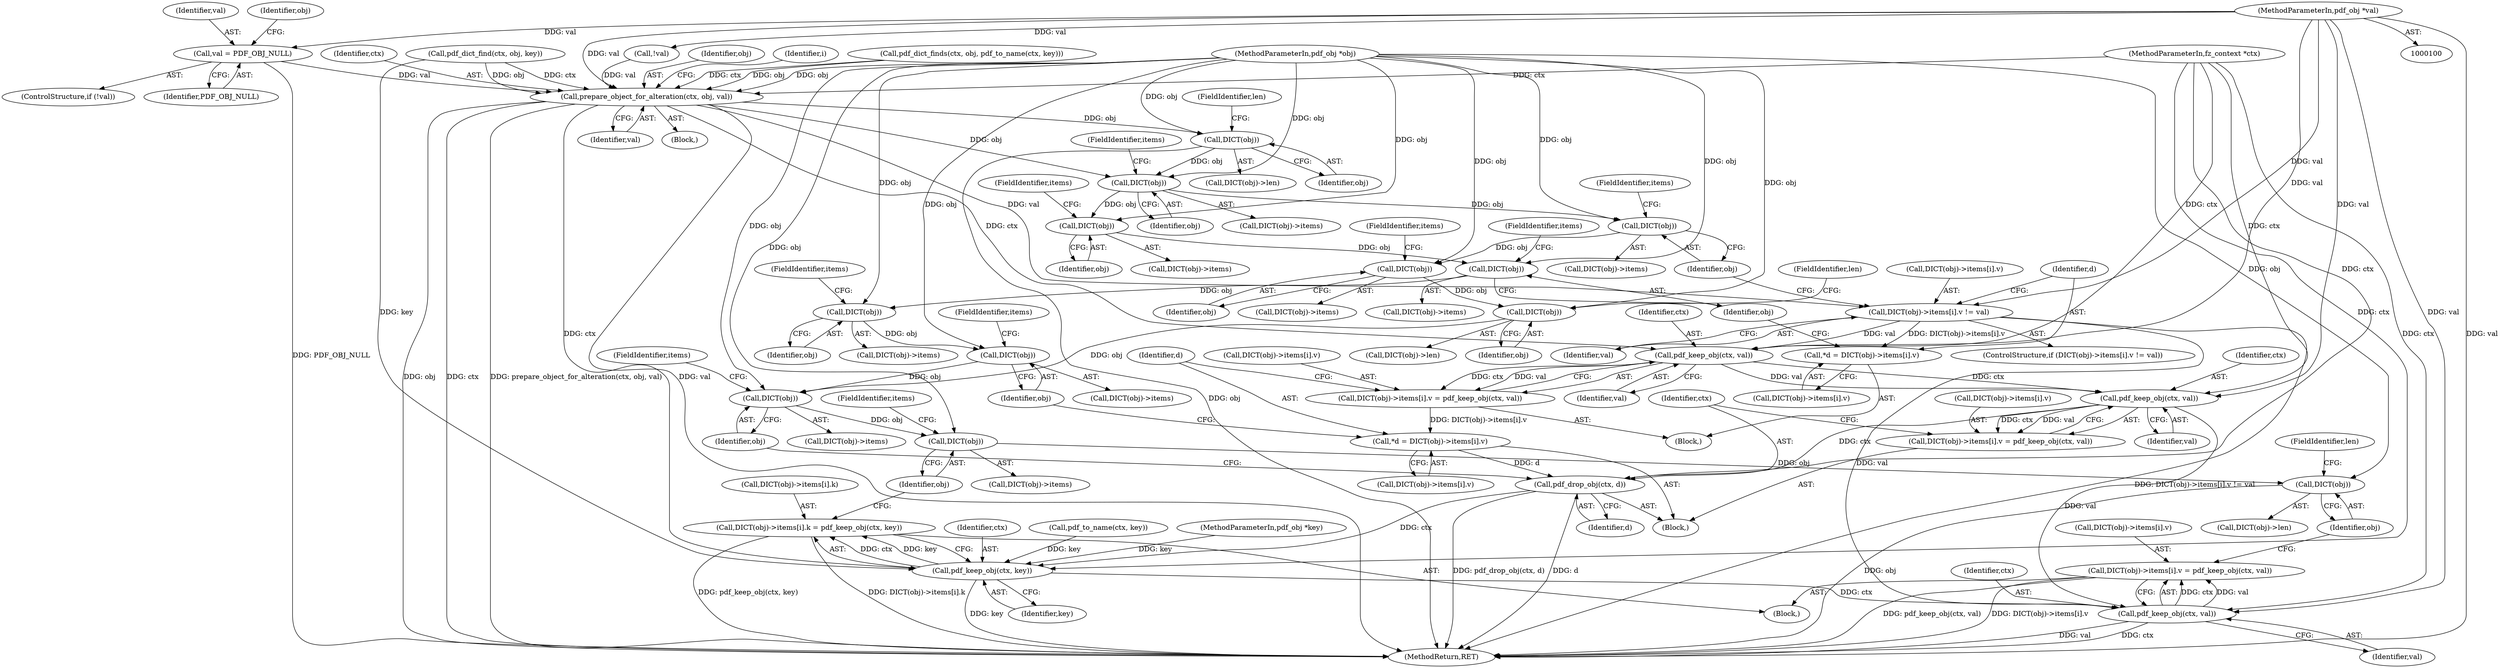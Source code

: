 digraph "1_ghostscript_1e03c06456d997435019fb3526fa2d4be7dbc6ec@pointer" {
"1000122" [label="(Call,val = PDF_OBJ_NULL)"];
"1000104" [label="(MethodParameterIn,pdf_obj *val)"];
"1000161" [label="(Call,prepare_object_for_alteration(ctx, obj, val))"];
"1000173" [label="(Call,DICT(obj))"];
"1000182" [label="(Call,DICT(obj))"];
"1000195" [label="(Call,DICT(obj))"];
"1000204" [label="(Call,DICT(obj))"];
"1000219" [label="(Call,DICT(obj))"];
"1000228" [label="(Call,DICT(obj))"];
"1000270" [label="(Call,DICT(obj))"];
"1000282" [label="(Call,DICT(obj))"];
"1000292" [label="(Call,DICT(obj))"];
"1000244" [label="(Call,DICT(obj))"];
"1000253" [label="(Call,DICT(obj))"];
"1000260" [label="(Call,DICT(obj))"];
"1000178" [label="(Call,DICT(obj)->items[i].v != val)"];
"1000190" [label="(Call,*d = DICT(obj)->items[i].v)"];
"1000209" [label="(Call,pdf_keep_obj(ctx, val))"];
"1000200" [label="(Call,DICT(obj)->items[i].v = pdf_keep_obj(ctx, val))"];
"1000214" [label="(Call,*d = DICT(obj)->items[i].v)"];
"1000236" [label="(Call,pdf_drop_obj(ctx, d))"];
"1000275" [label="(Call,pdf_keep_obj(ctx, key))"];
"1000266" [label="(Call,DICT(obj)->items[i].k = pdf_keep_obj(ctx, key))"];
"1000287" [label="(Call,pdf_keep_obj(ctx, val))"];
"1000278" [label="(Call,DICT(obj)->items[i].v = pdf_keep_obj(ctx, val))"];
"1000233" [label="(Call,pdf_keep_obj(ctx, val))"];
"1000224" [label="(Call,DICT(obj)->items[i].v = pdf_keep_obj(ctx, val))"];
"1000182" [label="(Call,DICT(obj))"];
"1000277" [label="(Identifier,key)"];
"1000212" [label="(Block,)"];
"1000288" [label="(Identifier,ctx)"];
"1000282" [label="(Call,DICT(obj))"];
"1000276" [label="(Identifier,ctx)"];
"1000210" [label="(Identifier,ctx)"];
"1000194" [label="(Call,DICT(obj)->items)"];
"1000294" [label="(FieldIdentifier,len)"];
"1000278" [label="(Call,DICT(obj)->items[i].v = pdf_keep_obj(ctx, val))"];
"1000197" [label="(FieldIdentifier,items)"];
"1000216" [label="(Call,DICT(obj)->items[i].v)"];
"1000164" [label="(Identifier,val)"];
"1000236" [label="(Call,pdf_drop_obj(ctx, d))"];
"1000161" [label="(Call,prepare_object_for_alteration(ctx, obj, val))"];
"1000190" [label="(Call,*d = DICT(obj)->items[i].v)"];
"1000260" [label="(Call,DICT(obj))"];
"1000211" [label="(Identifier,val)"];
"1000253" [label="(Call,DICT(obj))"];
"1000188" [label="(Block,)"];
"1000105" [label="(Block,)"];
"1000234" [label="(Identifier,ctx)"];
"1000195" [label="(Call,DICT(obj))"];
"1000173" [label="(Call,DICT(obj))"];
"1000177" [label="(ControlStructure,if (DICT(obj)->items[i].v != val))"];
"1000238" [label="(Identifier,d)"];
"1000158" [label="(Call,pdf_to_name(ctx, key))"];
"1000174" [label="(Identifier,obj)"];
"1000269" [label="(Call,DICT(obj)->items)"];
"1000119" [label="(ControlStructure,if (!val))"];
"1000184" [label="(FieldIdentifier,items)"];
"1000214" [label="(Call,*d = DICT(obj)->items[i].v)"];
"1000172" [label="(Call,DICT(obj)->len)"];
"1000275" [label="(Call,pdf_keep_obj(ctx, key))"];
"1000261" [label="(Identifier,obj)"];
"1000233" [label="(Call,pdf_keep_obj(ctx, val))"];
"1000123" [label="(Identifier,val)"];
"1000101" [label="(MethodParameterIn,fz_context *ctx)"];
"1000266" [label="(Call,DICT(obj)->items[i].k = pdf_keep_obj(ctx, key))"];
"1000271" [label="(Identifier,obj)"];
"1000191" [label="(Identifier,d)"];
"1000155" [label="(Call,pdf_dict_finds(ctx, obj, pdf_to_name(ctx, key)))"];
"1000196" [label="(Identifier,obj)"];
"1000120" [label="(Call,!val)"];
"1000221" [label="(FieldIdentifier,items)"];
"1000262" [label="(FieldIdentifier,len)"];
"1000201" [label="(Call,DICT(obj)->items[i].v)"];
"1000205" [label="(Identifier,obj)"];
"1000179" [label="(Call,DICT(obj)->items[i].v)"];
"1000291" [label="(Call,DICT(obj)->len)"];
"1000246" [label="(FieldIdentifier,items)"];
"1000162" [label="(Identifier,ctx)"];
"1000220" [label="(Identifier,obj)"];
"1000252" [label="(Call,DICT(obj)->items)"];
"1000281" [label="(Call,DICT(obj)->items)"];
"1000124" [label="(Identifier,PDF_OBJ_NULL)"];
"1000130" [label="(Identifier,obj)"];
"1000225" [label="(Call,DICT(obj)->items[i].v)"];
"1000122" [label="(Call,val = PDF_OBJ_NULL)"];
"1000215" [label="(Identifier,d)"];
"1000289" [label="(Identifier,val)"];
"1000292" [label="(Call,DICT(obj))"];
"1000219" [label="(Call,DICT(obj))"];
"1000203" [label="(Call,DICT(obj)->items)"];
"1000293" [label="(Identifier,obj)"];
"1000279" [label="(Call,DICT(obj)->items[i].v)"];
"1000287" [label="(Call,pdf_keep_obj(ctx, val))"];
"1000244" [label="(Call,DICT(obj))"];
"1000192" [label="(Call,DICT(obj)->items[i].v)"];
"1000230" [label="(FieldIdentifier,items)"];
"1000183" [label="(Identifier,obj)"];
"1000295" [label="(MethodReturn,RET)"];
"1000104" [label="(MethodParameterIn,pdf_obj *val)"];
"1000200" [label="(Call,DICT(obj)->items[i].v = pdf_keep_obj(ctx, val))"];
"1000206" [label="(FieldIdentifier,items)"];
"1000148" [label="(Call,pdf_dict_find(ctx, obj, key))"];
"1000259" [label="(Call,DICT(obj)->len)"];
"1000209" [label="(Call,pdf_keep_obj(ctx, val))"];
"1000284" [label="(FieldIdentifier,items)"];
"1000267" [label="(Call,DICT(obj)->items[i].k)"];
"1000227" [label="(Call,DICT(obj)->items)"];
"1000178" [label="(Call,DICT(obj)->items[i].v != val)"];
"1000283" [label="(Identifier,obj)"];
"1000163" [label="(Identifier,obj)"];
"1000270" [label="(Call,DICT(obj))"];
"1000224" [label="(Call,DICT(obj)->items[i].v = pdf_keep_obj(ctx, val))"];
"1000255" [label="(FieldIdentifier,items)"];
"1000175" [label="(FieldIdentifier,len)"];
"1000235" [label="(Identifier,val)"];
"1000218" [label="(Call,DICT(obj)->items)"];
"1000228" [label="(Call,DICT(obj))"];
"1000187" [label="(Identifier,val)"];
"1000102" [label="(MethodParameterIn,pdf_obj *obj)"];
"1000254" [label="(Identifier,obj)"];
"1000237" [label="(Identifier,ctx)"];
"1000176" [label="(Block,)"];
"1000204" [label="(Call,DICT(obj))"];
"1000272" [label="(FieldIdentifier,items)"];
"1000245" [label="(Identifier,obj)"];
"1000103" [label="(MethodParameterIn,pdf_obj *key)"];
"1000243" [label="(Call,DICT(obj)->items)"];
"1000229" [label="(Identifier,obj)"];
"1000168" [label="(Identifier,i)"];
"1000181" [label="(Call,DICT(obj)->items)"];
"1000122" -> "1000119"  [label="AST: "];
"1000122" -> "1000124"  [label="CFG: "];
"1000123" -> "1000122"  [label="AST: "];
"1000124" -> "1000122"  [label="AST: "];
"1000130" -> "1000122"  [label="CFG: "];
"1000122" -> "1000295"  [label="DDG: PDF_OBJ_NULL"];
"1000104" -> "1000122"  [label="DDG: val"];
"1000122" -> "1000161"  [label="DDG: val"];
"1000104" -> "1000100"  [label="AST: "];
"1000104" -> "1000295"  [label="DDG: val"];
"1000104" -> "1000120"  [label="DDG: val"];
"1000104" -> "1000161"  [label="DDG: val"];
"1000104" -> "1000178"  [label="DDG: val"];
"1000104" -> "1000209"  [label="DDG: val"];
"1000104" -> "1000233"  [label="DDG: val"];
"1000104" -> "1000287"  [label="DDG: val"];
"1000161" -> "1000105"  [label="AST: "];
"1000161" -> "1000164"  [label="CFG: "];
"1000162" -> "1000161"  [label="AST: "];
"1000163" -> "1000161"  [label="AST: "];
"1000164" -> "1000161"  [label="AST: "];
"1000168" -> "1000161"  [label="CFG: "];
"1000161" -> "1000295"  [label="DDG: val"];
"1000161" -> "1000295"  [label="DDG: obj"];
"1000161" -> "1000295"  [label="DDG: ctx"];
"1000161" -> "1000295"  [label="DDG: prepare_object_for_alteration(ctx, obj, val)"];
"1000148" -> "1000161"  [label="DDG: ctx"];
"1000148" -> "1000161"  [label="DDG: obj"];
"1000155" -> "1000161"  [label="DDG: ctx"];
"1000155" -> "1000161"  [label="DDG: obj"];
"1000101" -> "1000161"  [label="DDG: ctx"];
"1000102" -> "1000161"  [label="DDG: obj"];
"1000120" -> "1000161"  [label="DDG: val"];
"1000161" -> "1000173"  [label="DDG: obj"];
"1000161" -> "1000182"  [label="DDG: obj"];
"1000161" -> "1000178"  [label="DDG: val"];
"1000161" -> "1000209"  [label="DDG: ctx"];
"1000161" -> "1000275"  [label="DDG: ctx"];
"1000173" -> "1000172"  [label="AST: "];
"1000173" -> "1000174"  [label="CFG: "];
"1000174" -> "1000173"  [label="AST: "];
"1000175" -> "1000173"  [label="CFG: "];
"1000173" -> "1000295"  [label="DDG: obj"];
"1000102" -> "1000173"  [label="DDG: obj"];
"1000173" -> "1000182"  [label="DDG: obj"];
"1000182" -> "1000181"  [label="AST: "];
"1000182" -> "1000183"  [label="CFG: "];
"1000183" -> "1000182"  [label="AST: "];
"1000184" -> "1000182"  [label="CFG: "];
"1000102" -> "1000182"  [label="DDG: obj"];
"1000182" -> "1000195"  [label="DDG: obj"];
"1000182" -> "1000244"  [label="DDG: obj"];
"1000195" -> "1000194"  [label="AST: "];
"1000195" -> "1000196"  [label="CFG: "];
"1000196" -> "1000195"  [label="AST: "];
"1000197" -> "1000195"  [label="CFG: "];
"1000102" -> "1000195"  [label="DDG: obj"];
"1000195" -> "1000204"  [label="DDG: obj"];
"1000204" -> "1000203"  [label="AST: "];
"1000204" -> "1000205"  [label="CFG: "];
"1000205" -> "1000204"  [label="AST: "];
"1000206" -> "1000204"  [label="CFG: "];
"1000102" -> "1000204"  [label="DDG: obj"];
"1000204" -> "1000219"  [label="DDG: obj"];
"1000219" -> "1000218"  [label="AST: "];
"1000219" -> "1000220"  [label="CFG: "];
"1000220" -> "1000219"  [label="AST: "];
"1000221" -> "1000219"  [label="CFG: "];
"1000102" -> "1000219"  [label="DDG: obj"];
"1000219" -> "1000228"  [label="DDG: obj"];
"1000228" -> "1000227"  [label="AST: "];
"1000228" -> "1000229"  [label="CFG: "];
"1000229" -> "1000228"  [label="AST: "];
"1000230" -> "1000228"  [label="CFG: "];
"1000102" -> "1000228"  [label="DDG: obj"];
"1000228" -> "1000270"  [label="DDG: obj"];
"1000270" -> "1000269"  [label="AST: "];
"1000270" -> "1000271"  [label="CFG: "];
"1000271" -> "1000270"  [label="AST: "];
"1000272" -> "1000270"  [label="CFG: "];
"1000260" -> "1000270"  [label="DDG: obj"];
"1000102" -> "1000270"  [label="DDG: obj"];
"1000270" -> "1000282"  [label="DDG: obj"];
"1000282" -> "1000281"  [label="AST: "];
"1000282" -> "1000283"  [label="CFG: "];
"1000283" -> "1000282"  [label="AST: "];
"1000284" -> "1000282"  [label="CFG: "];
"1000102" -> "1000282"  [label="DDG: obj"];
"1000282" -> "1000292"  [label="DDG: obj"];
"1000292" -> "1000291"  [label="AST: "];
"1000292" -> "1000293"  [label="CFG: "];
"1000293" -> "1000292"  [label="AST: "];
"1000294" -> "1000292"  [label="CFG: "];
"1000292" -> "1000295"  [label="DDG: obj"];
"1000102" -> "1000292"  [label="DDG: obj"];
"1000244" -> "1000243"  [label="AST: "];
"1000244" -> "1000245"  [label="CFG: "];
"1000245" -> "1000244"  [label="AST: "];
"1000246" -> "1000244"  [label="CFG: "];
"1000102" -> "1000244"  [label="DDG: obj"];
"1000244" -> "1000253"  [label="DDG: obj"];
"1000253" -> "1000252"  [label="AST: "];
"1000253" -> "1000254"  [label="CFG: "];
"1000254" -> "1000253"  [label="AST: "];
"1000255" -> "1000253"  [label="CFG: "];
"1000102" -> "1000253"  [label="DDG: obj"];
"1000253" -> "1000260"  [label="DDG: obj"];
"1000260" -> "1000259"  [label="AST: "];
"1000260" -> "1000261"  [label="CFG: "];
"1000261" -> "1000260"  [label="AST: "];
"1000262" -> "1000260"  [label="CFG: "];
"1000102" -> "1000260"  [label="DDG: obj"];
"1000178" -> "1000177"  [label="AST: "];
"1000178" -> "1000187"  [label="CFG: "];
"1000179" -> "1000178"  [label="AST: "];
"1000187" -> "1000178"  [label="AST: "];
"1000191" -> "1000178"  [label="CFG: "];
"1000245" -> "1000178"  [label="CFG: "];
"1000178" -> "1000295"  [label="DDG: DICT(obj)->items[i].v != val"];
"1000178" -> "1000190"  [label="DDG: DICT(obj)->items[i].v"];
"1000178" -> "1000209"  [label="DDG: val"];
"1000178" -> "1000287"  [label="DDG: val"];
"1000190" -> "1000188"  [label="AST: "];
"1000190" -> "1000192"  [label="CFG: "];
"1000191" -> "1000190"  [label="AST: "];
"1000192" -> "1000190"  [label="AST: "];
"1000205" -> "1000190"  [label="CFG: "];
"1000209" -> "1000200"  [label="AST: "];
"1000209" -> "1000211"  [label="CFG: "];
"1000210" -> "1000209"  [label="AST: "];
"1000211" -> "1000209"  [label="AST: "];
"1000200" -> "1000209"  [label="CFG: "];
"1000209" -> "1000200"  [label="DDG: ctx"];
"1000209" -> "1000200"  [label="DDG: val"];
"1000101" -> "1000209"  [label="DDG: ctx"];
"1000209" -> "1000233"  [label="DDG: ctx"];
"1000209" -> "1000233"  [label="DDG: val"];
"1000200" -> "1000188"  [label="AST: "];
"1000201" -> "1000200"  [label="AST: "];
"1000215" -> "1000200"  [label="CFG: "];
"1000200" -> "1000214"  [label="DDG: DICT(obj)->items[i].v"];
"1000214" -> "1000212"  [label="AST: "];
"1000214" -> "1000216"  [label="CFG: "];
"1000215" -> "1000214"  [label="AST: "];
"1000216" -> "1000214"  [label="AST: "];
"1000229" -> "1000214"  [label="CFG: "];
"1000214" -> "1000236"  [label="DDG: d"];
"1000236" -> "1000212"  [label="AST: "];
"1000236" -> "1000238"  [label="CFG: "];
"1000237" -> "1000236"  [label="AST: "];
"1000238" -> "1000236"  [label="AST: "];
"1000271" -> "1000236"  [label="CFG: "];
"1000236" -> "1000295"  [label="DDG: pdf_drop_obj(ctx, d)"];
"1000236" -> "1000295"  [label="DDG: d"];
"1000233" -> "1000236"  [label="DDG: ctx"];
"1000101" -> "1000236"  [label="DDG: ctx"];
"1000236" -> "1000275"  [label="DDG: ctx"];
"1000275" -> "1000266"  [label="AST: "];
"1000275" -> "1000277"  [label="CFG: "];
"1000276" -> "1000275"  [label="AST: "];
"1000277" -> "1000275"  [label="AST: "];
"1000266" -> "1000275"  [label="CFG: "];
"1000275" -> "1000295"  [label="DDG: key"];
"1000275" -> "1000266"  [label="DDG: ctx"];
"1000275" -> "1000266"  [label="DDG: key"];
"1000101" -> "1000275"  [label="DDG: ctx"];
"1000148" -> "1000275"  [label="DDG: key"];
"1000158" -> "1000275"  [label="DDG: key"];
"1000103" -> "1000275"  [label="DDG: key"];
"1000275" -> "1000287"  [label="DDG: ctx"];
"1000266" -> "1000176"  [label="AST: "];
"1000267" -> "1000266"  [label="AST: "];
"1000283" -> "1000266"  [label="CFG: "];
"1000266" -> "1000295"  [label="DDG: pdf_keep_obj(ctx, key)"];
"1000266" -> "1000295"  [label="DDG: DICT(obj)->items[i].k"];
"1000287" -> "1000278"  [label="AST: "];
"1000287" -> "1000289"  [label="CFG: "];
"1000288" -> "1000287"  [label="AST: "];
"1000289" -> "1000287"  [label="AST: "];
"1000278" -> "1000287"  [label="CFG: "];
"1000287" -> "1000295"  [label="DDG: val"];
"1000287" -> "1000295"  [label="DDG: ctx"];
"1000287" -> "1000278"  [label="DDG: ctx"];
"1000287" -> "1000278"  [label="DDG: val"];
"1000101" -> "1000287"  [label="DDG: ctx"];
"1000233" -> "1000287"  [label="DDG: val"];
"1000278" -> "1000176"  [label="AST: "];
"1000279" -> "1000278"  [label="AST: "];
"1000293" -> "1000278"  [label="CFG: "];
"1000278" -> "1000295"  [label="DDG: pdf_keep_obj(ctx, val)"];
"1000278" -> "1000295"  [label="DDG: DICT(obj)->items[i].v"];
"1000233" -> "1000224"  [label="AST: "];
"1000233" -> "1000235"  [label="CFG: "];
"1000234" -> "1000233"  [label="AST: "];
"1000235" -> "1000233"  [label="AST: "];
"1000224" -> "1000233"  [label="CFG: "];
"1000233" -> "1000224"  [label="DDG: ctx"];
"1000233" -> "1000224"  [label="DDG: val"];
"1000101" -> "1000233"  [label="DDG: ctx"];
"1000224" -> "1000212"  [label="AST: "];
"1000225" -> "1000224"  [label="AST: "];
"1000237" -> "1000224"  [label="CFG: "];
}
